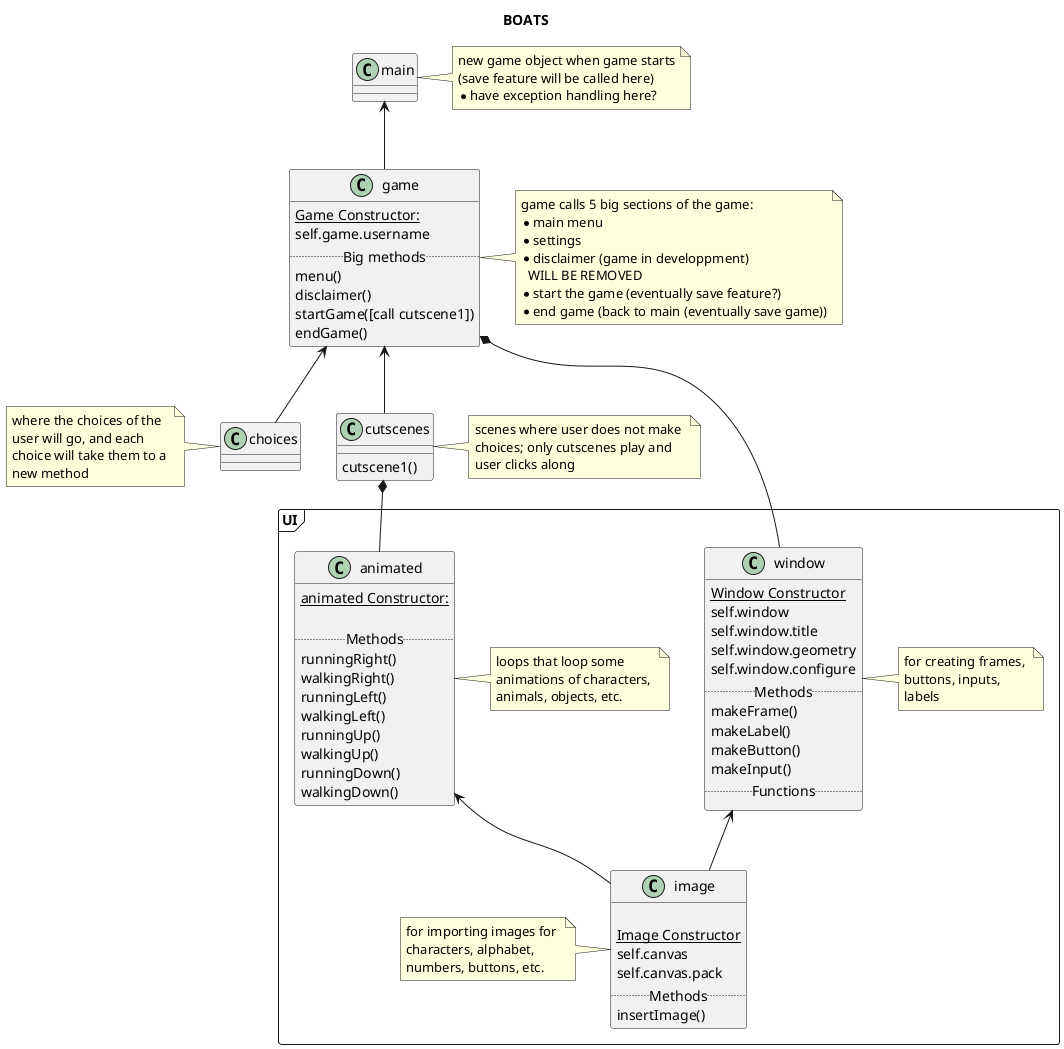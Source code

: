 @startuml map
title BOATS 


class cutscenes {
    cutscene1()
}

note right of cutscenes
scenes where user does not make 
choices; only cutscenes play and
user clicks along
end note


class main {

}
note right of main
new game object when game starts
(save feature will be called here)
*have exception handling here?
end note

class choices {

}
note left of choices
where the choices of the 
user will go, and each 
choice will take them to a 
new method
end note

class game {
    {static} Game Constructor:
        self.game.username
    ..Big methods..
    menu()
    disclaimer()
    startGame([call cutscene1])
    endGame()
}
note right of game
game calls 5 big sections of the game:
* main menu
* settings
* disclaimer (game in developpment) 
  WILL BE REMOVED
* start the game (eventually save feature?)
* end game (back to main (eventually save game))
end note

package UI <<frame>> {
    class window {
        {static} Window Constructor
            self.window
            self.window.title
            self.window.geometry
            self.window.configure
        .. Methods ..
        makeFrame()
        makeLabel()
        makeButton()
        makeInput()
        ..Functions..
    }

    note right of window 
    for creating frames, 
    buttons, inputs, 
    labels
    end note

    class image {
        
        {static} Image Constructor
            self.canvas
            self.canvas.pack
        .. Methods ..
        insertImage()
    }
    note left of image
    for importing images for 
    characters, alphabet, 
    numbers, buttons, etc.
    end note

    class animated {
        {static} animated Constructor:

        ..Methods..
        runningRight()
        walkingRight()
        runningLeft()
        walkingLeft()
        runningUp()
        walkingUp()
        runningDown()
        walkingDown()
    }
    note right of animated
    loops that loop some 
    animations of characters, 
    animals, objects, etc.
    end note
}
main <-- game 

game <-- cutscenes 

cutscenes *-- animated
game <-- choices 
game *- window

window <-- image
animated <-- image

@enduml